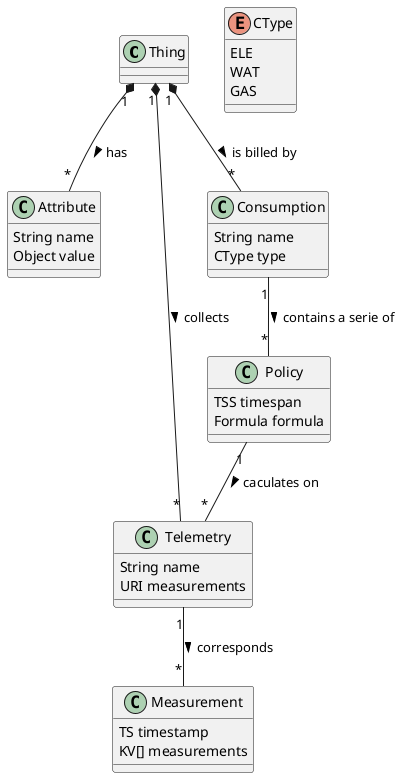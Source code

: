 @startuml

class Thing

class Attribute{
    String name
    Object value
}

class Telemetry{
    String name
    URI measurements
}

class Consumption{
    String name
    CType type
}

class Policy{
    TSS timespan
    Formula formula
}

class Measurement{
    TS timestamp
    KV[] measurements
}

enum CType{
    ELE
    WAT
    GAS
}


Thing "1" *-- "*" Attribute : > has

Thing "1" *-- "*" Telemetry : > collects

Thing "1" *-- "*" Consumption : > is billed by

Telemetry "1" -- "*" Measurement : > corresponds

Consumption "1" -- "*" Policy : > contains a serie of 

Policy "1" -- "*" Telemetry : > caculates on

@enduml
